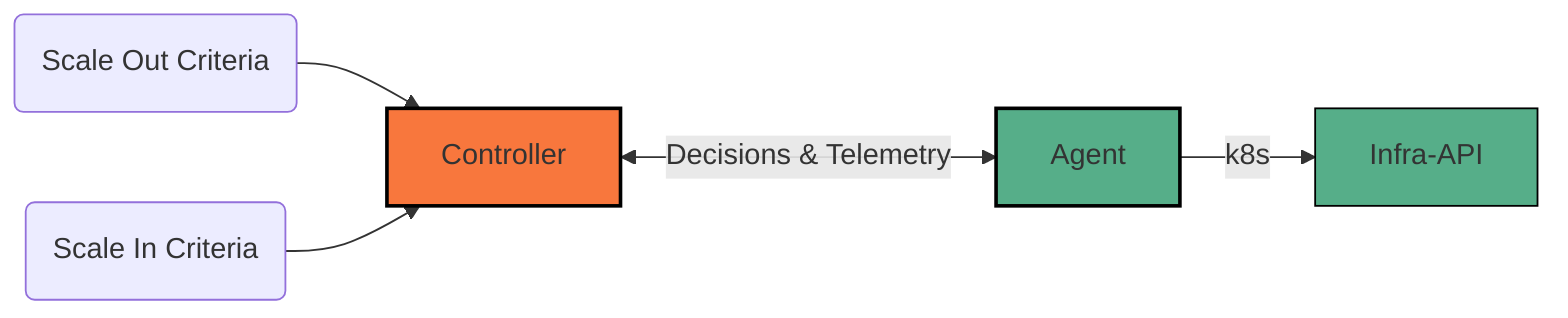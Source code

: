 flowchart LR

classDef Controller fill:#F8773D,stroke:#000000,stroke-width:2px;
classDef Signal fill:#EFEEED,stroke:#000000,stroke-width:1px;
classDef Agent fill:#56AE89,stroke:#000000,stroke-width:2px;
classDef Service fill:#56AE89,stroke:#000000,stroke-width:1px;

Out("Scale Out Criteria") --> Controller
In("Scale In Criteria") --> Controller

Controller <-- "Decisions & Telemetry" --> Agent
class Controller Controller

Agent -- "k8s" --> Infra-API
class Agent Agent
class Infra-API Service